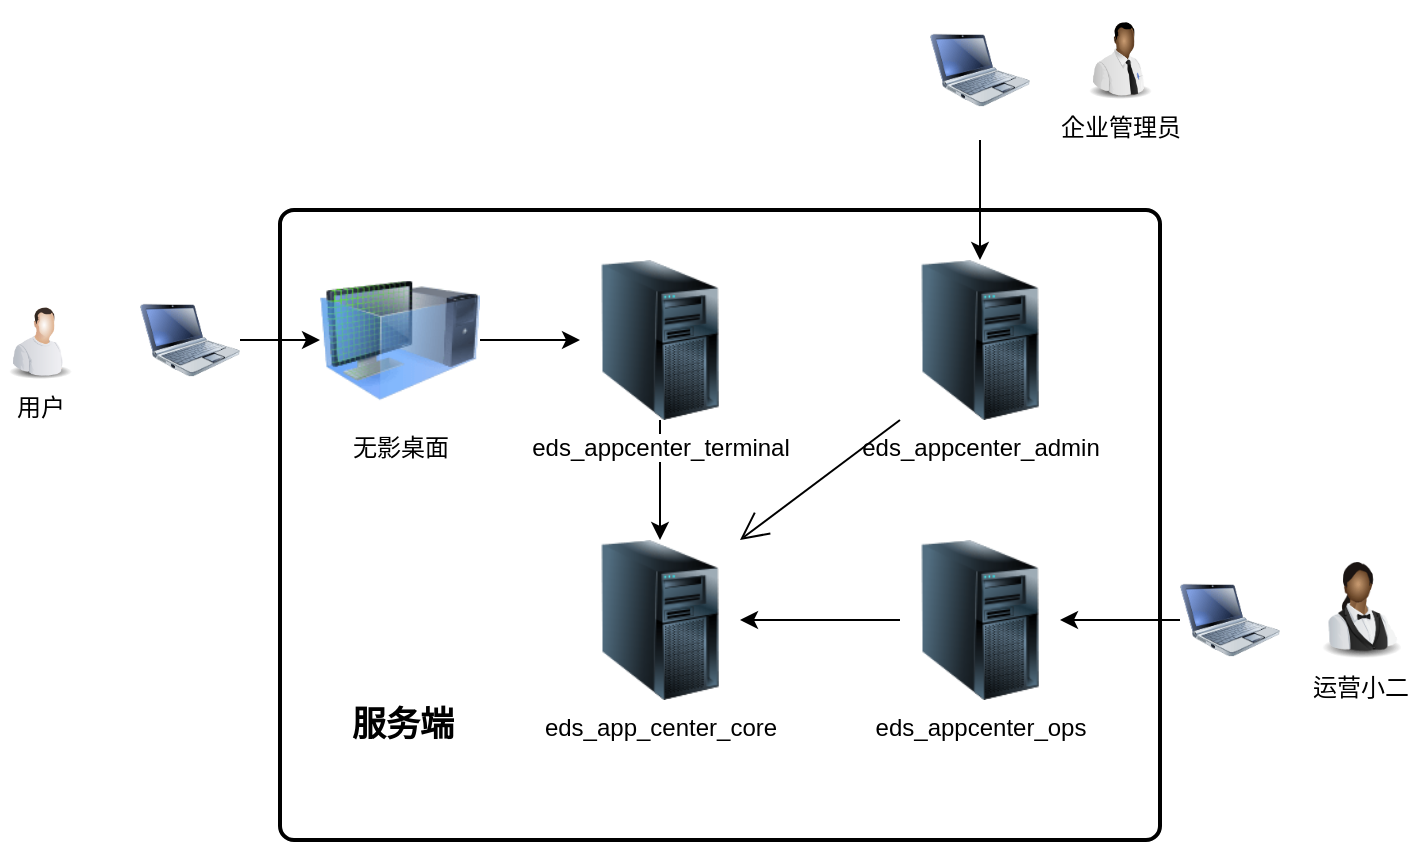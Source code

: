 <mxfile version="16.2.4" type="github">
  <diagram id="hsqRi52qMt9K2b9NHoRX" name="Page-1">
    <mxGraphModel dx="1082" dy="701" grid="1" gridSize="10" guides="1" tooltips="1" connect="1" arrows="1" fold="1" page="1" pageScale="1" pageWidth="827" pageHeight="1169" math="0" shadow="0">
      <root>
        <mxCell id="0" />
        <mxCell id="1" parent="0" />
        <mxCell id="C4C87-9dS_-fq4pLciAC-29" value="" style="rounded=1;whiteSpace=wrap;html=1;absoluteArcSize=1;arcSize=14;strokeWidth=2;" vertex="1" parent="1">
          <mxGeometry x="330" y="205" width="440" height="315" as="geometry" />
        </mxCell>
        <mxCell id="C4C87-9dS_-fq4pLciAC-24" value="" style="edgeStyle=orthogonalEdgeStyle;rounded=0;orthogonalLoop=1;jettySize=auto;html=1;" edge="1" parent="1" source="C4C87-9dS_-fq4pLciAC-3" target="C4C87-9dS_-fq4pLciAC-8">
          <mxGeometry relative="1" as="geometry" />
        </mxCell>
        <mxCell id="C4C87-9dS_-fq4pLciAC-3" value="无影桌面" style="image;html=1;image=img/lib/clip_art/computers/Virtual_Machine_128x128.png" vertex="1" parent="1">
          <mxGeometry x="350" y="230" width="80" height="80" as="geometry" />
        </mxCell>
        <mxCell id="C4C87-9dS_-fq4pLciAC-4" value="用户" style="image;html=1;image=img/lib/clip_art/people/Worker_Man_128x128.png" vertex="1" parent="1">
          <mxGeometry x="190" y="250" width="40" height="40" as="geometry" />
        </mxCell>
        <mxCell id="C4C87-9dS_-fq4pLciAC-5" value="eds_appcenter_admin" style="image;html=1;image=img/lib/clip_art/computers/Server_Tower_128x128.png" vertex="1" parent="1">
          <mxGeometry x="640" y="230" width="80" height="80" as="geometry" />
        </mxCell>
        <mxCell id="C4C87-9dS_-fq4pLciAC-21" value="" style="edgeStyle=orthogonalEdgeStyle;rounded=0;orthogonalLoop=1;jettySize=auto;html=1;" edge="1" parent="1" source="C4C87-9dS_-fq4pLciAC-6" target="C4C87-9dS_-fq4pLciAC-7">
          <mxGeometry relative="1" as="geometry" />
        </mxCell>
        <mxCell id="C4C87-9dS_-fq4pLciAC-6" value="eds_appcenter_ops" style="image;html=1;image=img/lib/clip_art/computers/Server_Tower_128x128.png" vertex="1" parent="1">
          <mxGeometry x="640" y="370" width="80" height="80" as="geometry" />
        </mxCell>
        <mxCell id="C4C87-9dS_-fq4pLciAC-7" value="eds_app_center_core" style="image;html=1;image=img/lib/clip_art/computers/Server_Tower_128x128.png" vertex="1" parent="1">
          <mxGeometry x="480" y="370" width="80" height="80" as="geometry" />
        </mxCell>
        <mxCell id="C4C87-9dS_-fq4pLciAC-20" value="" style="edgeStyle=orthogonalEdgeStyle;rounded=0;orthogonalLoop=1;jettySize=auto;html=1;" edge="1" parent="1" source="C4C87-9dS_-fq4pLciAC-8" target="C4C87-9dS_-fq4pLciAC-7">
          <mxGeometry relative="1" as="geometry" />
        </mxCell>
        <mxCell id="C4C87-9dS_-fq4pLciAC-8" value="eds_appcenter_terminal" style="image;html=1;image=img/lib/clip_art/computers/Server_Tower_128x128.png" vertex="1" parent="1">
          <mxGeometry x="480" y="230" width="80" height="80" as="geometry" />
        </mxCell>
        <mxCell id="C4C87-9dS_-fq4pLciAC-25" value="" style="edgeStyle=orthogonalEdgeStyle;rounded=0;orthogonalLoop=1;jettySize=auto;html=1;" edge="1" parent="1" source="C4C87-9dS_-fq4pLciAC-12" target="C4C87-9dS_-fq4pLciAC-3">
          <mxGeometry relative="1" as="geometry" />
        </mxCell>
        <mxCell id="C4C87-9dS_-fq4pLciAC-12" value="" style="image;html=1;image=img/lib/clip_art/computers/Netbook_128x128.png" vertex="1" parent="1">
          <mxGeometry x="260" y="235" width="50" height="70" as="geometry" />
        </mxCell>
        <mxCell id="C4C87-9dS_-fq4pLciAC-26" value="" style="edgeStyle=orthogonalEdgeStyle;rounded=0;orthogonalLoop=1;jettySize=auto;html=1;" edge="1" parent="1" source="C4C87-9dS_-fq4pLciAC-13" target="C4C87-9dS_-fq4pLciAC-5">
          <mxGeometry relative="1" as="geometry" />
        </mxCell>
        <mxCell id="C4C87-9dS_-fq4pLciAC-13" value="" style="image;html=1;image=img/lib/clip_art/computers/Netbook_128x128.png" vertex="1" parent="1">
          <mxGeometry x="655" y="100" width="50" height="70" as="geometry" />
        </mxCell>
        <mxCell id="C4C87-9dS_-fq4pLciAC-14" value="企业管理员" style="image;html=1;image=img/lib/clip_art/people/Tech_Man_Black_128x128.png" vertex="1" parent="1">
          <mxGeometry x="720" y="110" width="60" height="40" as="geometry" />
        </mxCell>
        <mxCell id="C4C87-9dS_-fq4pLciAC-28" value="" style="edgeStyle=orthogonalEdgeStyle;rounded=0;orthogonalLoop=1;jettySize=auto;html=1;" edge="1" parent="1" source="C4C87-9dS_-fq4pLciAC-17" target="C4C87-9dS_-fq4pLciAC-6">
          <mxGeometry relative="1" as="geometry" />
        </mxCell>
        <mxCell id="C4C87-9dS_-fq4pLciAC-17" value="" style="image;html=1;image=img/lib/clip_art/computers/Netbook_128x128.png" vertex="1" parent="1">
          <mxGeometry x="780" y="375" width="50" height="70" as="geometry" />
        </mxCell>
        <mxCell id="C4C87-9dS_-fq4pLciAC-19" value="运营小二" style="image;html=1;image=img/lib/clip_art/people/Waiter_Woman_Black_128x128.png" vertex="1" parent="1">
          <mxGeometry x="840" y="375" width="60" height="54.5" as="geometry" />
        </mxCell>
        <mxCell id="C4C87-9dS_-fq4pLciAC-23" value="" style="endArrow=open;endFill=1;endSize=12;html=1;rounded=0;exitX=0;exitY=1;exitDx=0;exitDy=0;entryX=1;entryY=0;entryDx=0;entryDy=0;" edge="1" parent="1" source="C4C87-9dS_-fq4pLciAC-5" target="C4C87-9dS_-fq4pLciAC-7">
          <mxGeometry width="160" relative="1" as="geometry">
            <mxPoint x="280" y="570" as="sourcePoint" />
            <mxPoint x="440" y="570" as="targetPoint" />
          </mxGeometry>
        </mxCell>
        <mxCell id="C4C87-9dS_-fq4pLciAC-30" value="服务端" style="text;strokeColor=none;fillColor=none;spacingLeft=4;spacingRight=4;overflow=hidden;rotatable=0;points=[[0,0.5],[1,0.5]];portConstraint=eastwest;fontSize=17;fontStyle=1" vertex="1" parent="1">
          <mxGeometry x="360" y="445" width="70" height="35" as="geometry" />
        </mxCell>
      </root>
    </mxGraphModel>
  </diagram>
</mxfile>
